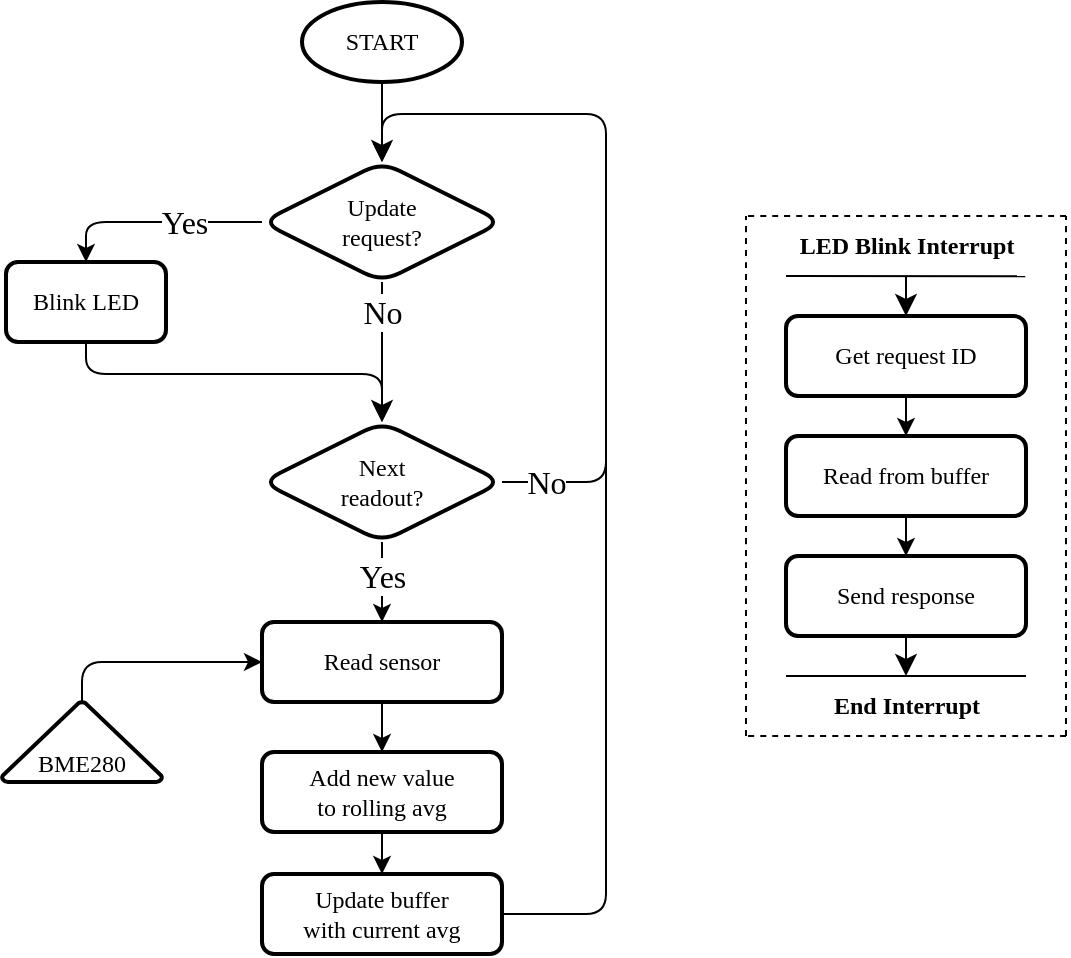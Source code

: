 <mxfile version="21.2.8" type="device">
  <diagram id="C5RBs43oDa-KdzZeNtuy" name="Page-1">
    <mxGraphModel dx="493" dy="964" grid="1" gridSize="10" guides="1" tooltips="1" connect="1" arrows="1" fold="1" page="1" pageScale="1" pageWidth="1169" pageHeight="827" math="0" shadow="0">
      <root>
        <mxCell id="WIyWlLk6GJQsqaUBKTNV-0" />
        <mxCell id="WIyWlLk6GJQsqaUBKTNV-1" parent="WIyWlLk6GJQsqaUBKTNV-0" />
        <mxCell id="oYi9Guy-4Ztb50vAqdip-0" value="Update&lt;br&gt;request?" style="rhombus;whiteSpace=wrap;html=1;fontFamily=Iosevka;fontSize=12;strokeWidth=2;rounded=1;" parent="WIyWlLk6GJQsqaUBKTNV-1" vertex="1">
          <mxGeometry x="1617" y="256" width="120" height="60" as="geometry" />
        </mxCell>
        <mxCell id="ONIAvNnyd35m6sA5l63U-5" style="edgeStyle=none;rounded=1;orthogonalLoop=1;jettySize=auto;html=1;fontSize=12;startSize=8;endSize=8;exitX=0.5;exitY=1;exitDx=0;exitDy=0;entryX=0.5;entryY=0;entryDx=0;entryDy=0;" parent="WIyWlLk6GJQsqaUBKTNV-1" source="ry63snpemfWVmxX533G2-3" edge="1" target="ry63snpemfWVmxX533G2-11">
          <mxGeometry relative="1" as="geometry">
            <mxPoint x="1679" y="382" as="targetPoint" />
            <mxPoint x="1447" y="396" as="sourcePoint" />
            <Array as="points">
              <mxPoint x="1529" y="362" />
              <mxPoint x="1677" y="362" />
            </Array>
          </mxGeometry>
        </mxCell>
        <mxCell id="ry63snpemfWVmxX533G2-3" value="Blink LED" style="rounded=1;whiteSpace=wrap;html=1;fontSize=12;glass=0;strokeWidth=2;shadow=0;fontFamily=Iosevka;" parent="WIyWlLk6GJQsqaUBKTNV-1" vertex="1">
          <mxGeometry x="1489" y="306" width="80" height="40" as="geometry" />
        </mxCell>
        <mxCell id="ONIAvNnyd35m6sA5l63U-12" style="edgeStyle=none;rounded=1;orthogonalLoop=1;jettySize=auto;html=1;exitX=1;exitY=0.5;exitDx=0;exitDy=0;fontSize=12;startSize=8;endSize=8;entryX=0.5;entryY=0;entryDx=0;entryDy=0;" parent="WIyWlLk6GJQsqaUBKTNV-1" source="ry63snpemfWVmxX533G2-11" edge="1" target="oYi9Guy-4Ztb50vAqdip-0">
          <mxGeometry relative="1" as="geometry">
            <mxPoint x="1677" y="236" as="targetPoint" />
            <Array as="points">
              <mxPoint x="1789" y="416" />
              <mxPoint x="1789" y="232" />
              <mxPoint x="1677" y="232" />
            </Array>
          </mxGeometry>
        </mxCell>
        <mxCell id="ONIAvNnyd35m6sA5l63U-14" value="No" style="edgeLabel;html=1;align=center;verticalAlign=middle;resizable=0;points=[];fontSize=16;fontFamily=Iosevka;rounded=1;" parent="ONIAvNnyd35m6sA5l63U-12" vertex="1" connectable="0">
          <mxGeometry x="-0.35" relative="1" as="geometry">
            <mxPoint x="-30" y="69" as="offset" />
          </mxGeometry>
        </mxCell>
        <mxCell id="ry63snpemfWVmxX533G2-11" value="Next&lt;br&gt;readout?" style="rhombus;whiteSpace=wrap;html=1;fontFamily=Iosevka;fontSize=12;strokeWidth=2;rounded=1;" parent="WIyWlLk6GJQsqaUBKTNV-1" vertex="1">
          <mxGeometry x="1617" y="386" width="120" height="60" as="geometry" />
        </mxCell>
        <mxCell id="SdwmLqj46VN-q8mVR3pr-33" style="edgeStyle=orthogonalEdgeStyle;rounded=1;orthogonalLoop=1;jettySize=auto;html=1;exitX=0.5;exitY=1;exitDx=0;exitDy=0;" parent="WIyWlLk6GJQsqaUBKTNV-1" source="ry63snpemfWVmxX533G2-14" target="SdwmLqj46VN-q8mVR3pr-37" edge="1">
          <mxGeometry relative="1" as="geometry">
            <mxPoint x="1677" y="606" as="targetPoint" />
          </mxGeometry>
        </mxCell>
        <mxCell id="ry63snpemfWVmxX533G2-14" value="Add new value&lt;br&gt;to rolling avg" style="rounded=1;whiteSpace=wrap;html=1;fontSize=12;glass=0;strokeWidth=2;shadow=0;fontFamily=Iosevka;" parent="WIyWlLk6GJQsqaUBKTNV-1" vertex="1">
          <mxGeometry x="1617" y="551" width="120" height="40" as="geometry" />
        </mxCell>
        <mxCell id="SdwmLqj46VN-q8mVR3pr-4" value="" style="endArrow=classic;html=1;rounded=1;fontFamily=Iosevka;exitX=0.5;exitY=1;exitDx=0;exitDy=0;strokeWidth=1;" parent="WIyWlLk6GJQsqaUBKTNV-1" source="oYi9Guy-4Ztb50vAqdip-0" target="ry63snpemfWVmxX533G2-11" edge="1">
          <mxGeometry relative="1" as="geometry">
            <mxPoint x="1727" y="346" as="sourcePoint" />
            <mxPoint x="1689" y="372" as="targetPoint" />
          </mxGeometry>
        </mxCell>
        <mxCell id="SdwmLqj46VN-q8mVR3pr-5" value="No" style="edgeLabel;resizable=0;html=1;align=center;verticalAlign=middle;fontFamily=Iosevka;fontSize=16;rounded=1;" parent="SdwmLqj46VN-q8mVR3pr-4" connectable="0" vertex="1">
          <mxGeometry relative="1" as="geometry">
            <mxPoint y="-20" as="offset" />
          </mxGeometry>
        </mxCell>
        <mxCell id="SdwmLqj46VN-q8mVR3pr-6" value="" style="endArrow=classic;html=1;rounded=1;exitX=0;exitY=0.5;exitDx=0;exitDy=0;entryX=0.5;entryY=0;entryDx=0;entryDy=0;strokeWidth=1;" parent="WIyWlLk6GJQsqaUBKTNV-1" source="oYi9Guy-4Ztb50vAqdip-0" target="ry63snpemfWVmxX533G2-3" edge="1">
          <mxGeometry relative="1" as="geometry">
            <mxPoint x="1487" y="276" as="sourcePoint" />
            <mxPoint x="1587" y="276" as="targetPoint" />
            <Array as="points">
              <mxPoint x="1529" y="286" />
            </Array>
          </mxGeometry>
        </mxCell>
        <mxCell id="SdwmLqj46VN-q8mVR3pr-7" value="Yes" style="edgeLabel;resizable=0;html=1;align=center;verticalAlign=middle;fontFamily=Iosevka;fontSize=16;rounded=1;" parent="SdwmLqj46VN-q8mVR3pr-6" connectable="0" vertex="1">
          <mxGeometry relative="1" as="geometry">
            <mxPoint x="15" as="offset" />
          </mxGeometry>
        </mxCell>
        <mxCell id="SdwmLqj46VN-q8mVR3pr-13" style="edgeStyle=orthogonalEdgeStyle;rounded=1;orthogonalLoop=1;jettySize=auto;html=1;exitX=0.5;exitY=0;exitDx=0;exitDy=0;exitPerimeter=0;fontSize=12;strokeWidth=1;" parent="WIyWlLk6GJQsqaUBKTNV-1" source="SdwmLqj46VN-q8mVR3pr-10" target="SdwmLqj46VN-q8mVR3pr-20" edge="1">
          <mxGeometry relative="1" as="geometry">
            <mxPoint x="1887" y="475.66" as="targetPoint" />
            <Array as="points">
              <mxPoint x="1527" y="506" />
            </Array>
          </mxGeometry>
        </mxCell>
        <mxCell id="SdwmLqj46VN-q8mVR3pr-10" value="BME280" style="strokeWidth=2;html=1;shape=mxgraph.flowchart.extract_or_measurement;whiteSpace=wrap;verticalAlign=bottom;fontFamily=Iosevka;rounded=1;" parent="WIyWlLk6GJQsqaUBKTNV-1" vertex="1">
          <mxGeometry x="1487" y="526" width="80" height="40" as="geometry" />
        </mxCell>
        <mxCell id="SdwmLqj46VN-q8mVR3pr-14" value="" style="endArrow=classic;html=1;rounded=1;fontFamily=Iosevka;strokeWidth=1;exitX=0.5;exitY=1;exitDx=0;exitDy=0;entryX=0.5;entryY=0;entryDx=0;entryDy=0;" parent="WIyWlLk6GJQsqaUBKTNV-1" source="ry63snpemfWVmxX533G2-11" target="SdwmLqj46VN-q8mVR3pr-20" edge="1">
          <mxGeometry relative="1" as="geometry">
            <mxPoint x="1797" y="446" as="sourcePoint" />
            <mxPoint x="1737" y="476" as="targetPoint" />
          </mxGeometry>
        </mxCell>
        <mxCell id="SdwmLqj46VN-q8mVR3pr-15" value="Yes" style="edgeLabel;resizable=0;html=1;align=center;verticalAlign=middle;fontFamily=Iosevka;fontSize=16;rounded=1;" parent="SdwmLqj46VN-q8mVR3pr-14" connectable="0" vertex="1">
          <mxGeometry relative="1" as="geometry">
            <mxPoint y="-3" as="offset" />
          </mxGeometry>
        </mxCell>
        <mxCell id="SdwmLqj46VN-q8mVR3pr-21" style="edgeStyle=orthogonalEdgeStyle;rounded=1;orthogonalLoop=1;jettySize=auto;html=1;exitX=0.5;exitY=1;exitDx=0;exitDy=0;entryX=0.5;entryY=0;entryDx=0;entryDy=0;" parent="WIyWlLk6GJQsqaUBKTNV-1" source="SdwmLqj46VN-q8mVR3pr-20" target="ry63snpemfWVmxX533G2-14" edge="1">
          <mxGeometry relative="1" as="geometry" />
        </mxCell>
        <mxCell id="SdwmLqj46VN-q8mVR3pr-20" value="Read sensor" style="rounded=1;whiteSpace=wrap;html=1;fontSize=12;glass=0;strokeWidth=2;shadow=0;fontFamily=Iosevka;" parent="WIyWlLk6GJQsqaUBKTNV-1" vertex="1">
          <mxGeometry x="1617" y="486" width="120" height="40" as="geometry" />
        </mxCell>
        <mxCell id="jKlxFT_97mqU2kciKp2d-0" style="edgeStyle=none;rounded=1;orthogonalLoop=1;jettySize=auto;html=1;fontSize=12;startSize=8;endSize=8;endArrow=none;endFill=0;" edge="1" parent="WIyWlLk6GJQsqaUBKTNV-1" source="SdwmLqj46VN-q8mVR3pr-37">
          <mxGeometry relative="1" as="geometry">
            <mxPoint x="1789" y="372" as="targetPoint" />
            <Array as="points">
              <mxPoint x="1789" y="632" />
            </Array>
          </mxGeometry>
        </mxCell>
        <mxCell id="SdwmLqj46VN-q8mVR3pr-37" value="Update buffer&lt;br&gt;with current avg" style="rounded=1;whiteSpace=wrap;html=1;fontSize=12;glass=0;strokeWidth=2;shadow=0;fontFamily=Iosevka;" parent="WIyWlLk6GJQsqaUBKTNV-1" vertex="1">
          <mxGeometry x="1617" y="612" width="120" height="40" as="geometry" />
        </mxCell>
        <mxCell id="SdwmLqj46VN-q8mVR3pr-57" style="edgeStyle=orthogonalEdgeStyle;rounded=1;orthogonalLoop=1;jettySize=auto;html=1;exitX=0.5;exitY=1;exitDx=0;exitDy=0;exitPerimeter=0;" parent="WIyWlLk6GJQsqaUBKTNV-1" source="SdwmLqj46VN-q8mVR3pr-46" target="oYi9Guy-4Ztb50vAqdip-0" edge="1">
          <mxGeometry relative="1" as="geometry">
            <mxPoint x="1669" y="232" as="targetPoint" />
          </mxGeometry>
        </mxCell>
        <mxCell id="SdwmLqj46VN-q8mVR3pr-46" value="START" style="strokeWidth=2;html=1;shape=mxgraph.flowchart.start_1;whiteSpace=wrap;fontFamily=Iosevka;rounded=1;" parent="WIyWlLk6GJQsqaUBKTNV-1" vertex="1">
          <mxGeometry x="1637" y="176" width="80" height="40" as="geometry" />
        </mxCell>
        <mxCell id="ONIAvNnyd35m6sA5l63U-24" value="" style="group;rounded=1;" parent="WIyWlLk6GJQsqaUBKTNV-1" vertex="1" connectable="0">
          <mxGeometry x="1859" y="283" width="160" height="260" as="geometry" />
        </mxCell>
        <mxCell id="SdwmLqj46VN-q8mVR3pr-23" value="Get request ID" style="rounded=1;whiteSpace=wrap;html=1;fontSize=12;glass=0;strokeWidth=2;shadow=0;fontFamily=Iosevka;container=0;" parent="ONIAvNnyd35m6sA5l63U-24" vertex="1">
          <mxGeometry x="20" y="50" width="120" height="40" as="geometry" />
        </mxCell>
        <mxCell id="SdwmLqj46VN-q8mVR3pr-24" value="Read from buffer" style="rounded=1;whiteSpace=wrap;html=1;fontSize=12;glass=0;strokeWidth=2;shadow=0;fontFamily=Iosevka;container=0;" parent="ONIAvNnyd35m6sA5l63U-24" vertex="1">
          <mxGeometry x="20" y="110" width="120" height="40" as="geometry" />
        </mxCell>
        <mxCell id="SdwmLqj46VN-q8mVR3pr-26" style="edgeStyle=orthogonalEdgeStyle;rounded=1;orthogonalLoop=1;jettySize=auto;html=1;exitX=0.5;exitY=1;exitDx=0;exitDy=0;entryX=0.5;entryY=0;entryDx=0;entryDy=0;" parent="ONIAvNnyd35m6sA5l63U-24" source="SdwmLqj46VN-q8mVR3pr-23" target="SdwmLqj46VN-q8mVR3pr-24" edge="1">
          <mxGeometry relative="1" as="geometry" />
        </mxCell>
        <mxCell id="SdwmLqj46VN-q8mVR3pr-25" value="Send response" style="rounded=1;whiteSpace=wrap;html=1;fontSize=12;glass=0;strokeWidth=2;shadow=0;fontFamily=Iosevka;container=0;" parent="ONIAvNnyd35m6sA5l63U-24" vertex="1">
          <mxGeometry x="20" y="170" width="120" height="40" as="geometry" />
        </mxCell>
        <mxCell id="SdwmLqj46VN-q8mVR3pr-27" style="edgeStyle=orthogonalEdgeStyle;rounded=1;orthogonalLoop=1;jettySize=auto;html=1;exitX=0.5;exitY=1;exitDx=0;exitDy=0;entryX=0.5;entryY=0;entryDx=0;entryDy=0;" parent="ONIAvNnyd35m6sA5l63U-24" source="SdwmLqj46VN-q8mVR3pr-24" target="SdwmLqj46VN-q8mVR3pr-25" edge="1">
          <mxGeometry relative="1" as="geometry" />
        </mxCell>
        <mxCell id="ONIAvNnyd35m6sA5l63U-0" value="LED Blink Interrupt" style="text;html=1;align=center;verticalAlign=middle;resizable=0;points=[];autosize=1;strokeColor=none;fillColor=none;fontSize=12;fontFamily=Iosevka;fontStyle=1;container=0;rounded=1;" parent="ONIAvNnyd35m6sA5l63U-24" vertex="1">
          <mxGeometry x="10" width="140" height="30" as="geometry" />
        </mxCell>
        <mxCell id="ONIAvNnyd35m6sA5l63U-1" value="" style="endArrow=none;html=1;rounded=1;fontSize=12;startSize=8;endSize=8;curved=1;entryX=0.926;entryY=1.004;entryDx=0;entryDy=0;entryPerimeter=0;" parent="ONIAvNnyd35m6sA5l63U-24" target="ONIAvNnyd35m6sA5l63U-0" edge="1">
          <mxGeometry width="50" height="50" relative="1" as="geometry">
            <mxPoint x="20" y="30" as="sourcePoint" />
            <mxPoint x="130" y="30" as="targetPoint" />
          </mxGeometry>
        </mxCell>
        <mxCell id="ONIAvNnyd35m6sA5l63U-8" value="" style="endArrow=classic;html=1;rounded=1;fontSize=12;startSize=8;endSize=8;curved=1;entryX=0.5;entryY=0;entryDx=0;entryDy=0;" parent="ONIAvNnyd35m6sA5l63U-24" source="ONIAvNnyd35m6sA5l63U-0" target="SdwmLqj46VN-q8mVR3pr-23" edge="1">
          <mxGeometry width="50" height="50" relative="1" as="geometry">
            <mxPoint x="50" y="-50" as="sourcePoint" />
            <mxPoint x="100" y="-100" as="targetPoint" />
          </mxGeometry>
        </mxCell>
        <mxCell id="ONIAvNnyd35m6sA5l63U-9" value="" style="endArrow=none;html=1;rounded=1;fontSize=12;startSize=8;endSize=8;curved=1;" parent="ONIAvNnyd35m6sA5l63U-24" edge="1">
          <mxGeometry width="50" height="50" relative="1" as="geometry">
            <mxPoint x="20" y="230" as="sourcePoint" />
            <mxPoint x="140" y="230" as="targetPoint" />
          </mxGeometry>
        </mxCell>
        <mxCell id="ONIAvNnyd35m6sA5l63U-11" value="End Interrupt" style="text;html=1;align=center;verticalAlign=middle;resizable=0;points=[];autosize=1;strokeColor=none;fillColor=none;fontSize=12;fontFamily=Iosevka;fontStyle=1;container=0;rounded=1;" parent="ONIAvNnyd35m6sA5l63U-24" vertex="1">
          <mxGeometry x="30" y="230" width="100" height="30" as="geometry" />
        </mxCell>
        <mxCell id="ONIAvNnyd35m6sA5l63U-10" style="edgeStyle=none;curved=1;rounded=1;orthogonalLoop=1;jettySize=auto;html=1;exitX=0.5;exitY=1;exitDx=0;exitDy=0;fontSize=12;startSize=8;endSize=8;" parent="ONIAvNnyd35m6sA5l63U-24" source="SdwmLqj46VN-q8mVR3pr-25" target="ONIAvNnyd35m6sA5l63U-11" edge="1">
          <mxGeometry relative="1" as="geometry">
            <mxPoint x="70.048" y="240" as="targetPoint" />
          </mxGeometry>
        </mxCell>
        <mxCell id="ONIAvNnyd35m6sA5l63U-23" value="" style="group;rounded=1;" parent="ONIAvNnyd35m6sA5l63U-24" vertex="1" connectable="0">
          <mxGeometry width="160" height="260" as="geometry" />
        </mxCell>
        <mxCell id="ONIAvNnyd35m6sA5l63U-19" value="" style="endArrow=none;dashed=1;html=1;rounded=1;fontSize=12;startSize=8;endSize=8;curved=1;" parent="ONIAvNnyd35m6sA5l63U-23" edge="1">
          <mxGeometry width="50" height="50" relative="1" as="geometry">
            <mxPoint y="260" as="sourcePoint" />
            <mxPoint as="targetPoint" />
          </mxGeometry>
        </mxCell>
        <mxCell id="ONIAvNnyd35m6sA5l63U-20" value="" style="endArrow=none;dashed=1;html=1;rounded=1;fontSize=12;startSize=8;endSize=8;curved=1;" parent="ONIAvNnyd35m6sA5l63U-23" edge="1">
          <mxGeometry width="50" height="50" relative="1" as="geometry">
            <mxPoint x="160" y="260" as="sourcePoint" />
            <mxPoint x="160" as="targetPoint" />
          </mxGeometry>
        </mxCell>
        <mxCell id="ONIAvNnyd35m6sA5l63U-21" value="" style="endArrow=none;dashed=1;html=1;rounded=1;fontSize=12;startSize=8;endSize=8;curved=1;" parent="ONIAvNnyd35m6sA5l63U-23" edge="1">
          <mxGeometry width="50" height="50" relative="1" as="geometry">
            <mxPoint x="160" y="260" as="sourcePoint" />
            <mxPoint y="260" as="targetPoint" />
          </mxGeometry>
        </mxCell>
        <mxCell id="ONIAvNnyd35m6sA5l63U-22" value="" style="endArrow=none;dashed=1;html=1;rounded=1;fontSize=12;startSize=8;endSize=8;curved=1;" parent="ONIAvNnyd35m6sA5l63U-23" edge="1">
          <mxGeometry width="50" height="50" relative="1" as="geometry">
            <mxPoint x="160" as="sourcePoint" />
            <mxPoint as="targetPoint" />
          </mxGeometry>
        </mxCell>
      </root>
    </mxGraphModel>
  </diagram>
</mxfile>
